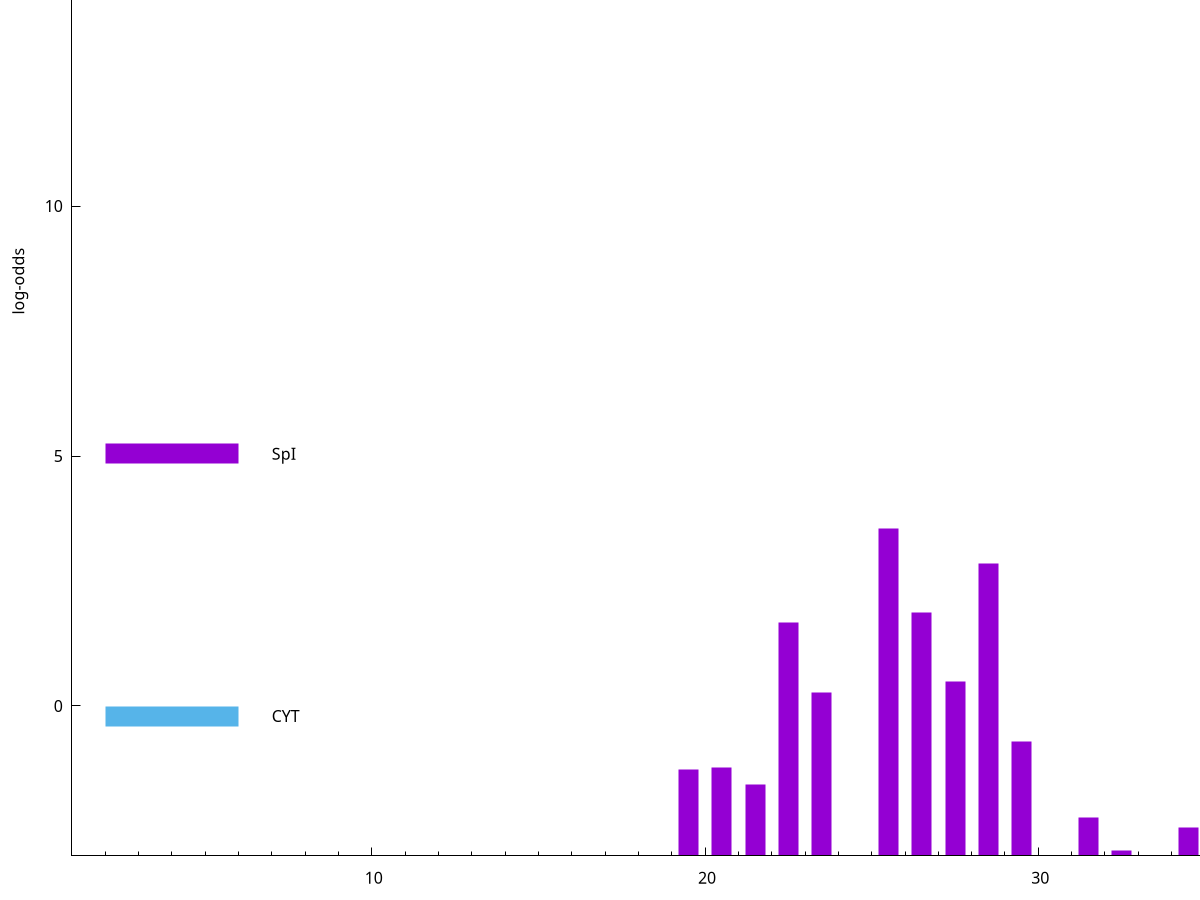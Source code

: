 set title "LipoP predictions for SRR5666519.gff"
set size 2., 1.4
set xrange [1:70] 
set mxtics 10
set yrange [-3:20]
set y2range [0:23]
set ylabel "log-odds"
set term postscript eps color solid "Helvetica" 30
set output "SRR5666519.gff.eps"
set arrow from 2,17.4354 to 6,17.4354 nohead lt 4 lw 20
set label "TMH" at 7,17.4354
set arrow from 2,5.04662 to 6,5.04662 nohead lt 1 lw 20
set label "SpI" at 7,5.04662
set arrow from 2,-0.200913 to 6,-0.200913 nohead lt 3 lw 20
set label "CYT" at 7,-0.200913
set arrow from 2,17.4354 to 6,17.4354 nohead lt 4 lw 20
set label "TMH" at 7,17.4354
# NOTE: The scores below are the log-odds scores with the threshold
# NOTE: subtracted (a hack to make gnuplot make the histogram all
# NOTE: look nice).
plot "-" axes x1y2 title "" with impulses lt 1 lw 20
25.500000 6.543240
28.500000 5.849580
26.500000 4.862820
22.500000 4.663190
27.500000 3.481858
23.500000 3.276176
49.500000 3.185444
29.500000 2.286881
20.500000 1.777200
19.500000 1.731680
21.500000 1.424340
47.500000 1.021190
46.500000 0.852590
31.500000 0.771160
35.500000 0.759720
34.500000 0.561460
32.500000 0.102550
e
exit
